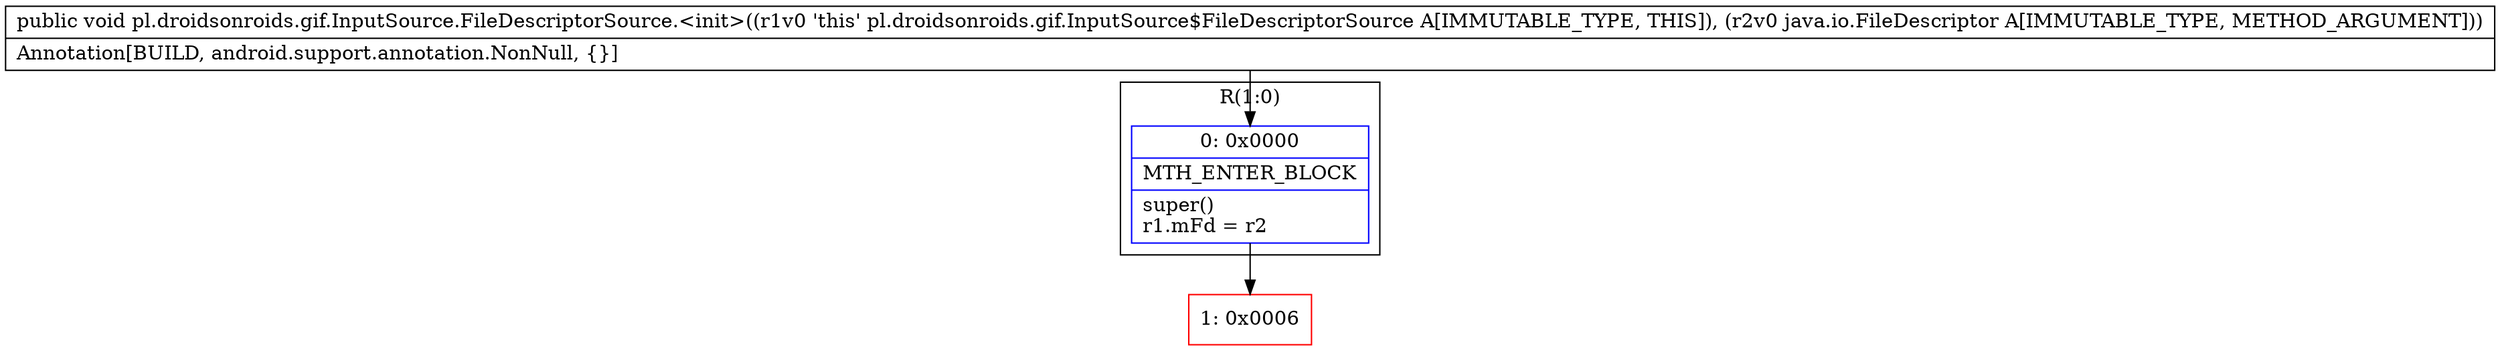 digraph "CFG forpl.droidsonroids.gif.InputSource.FileDescriptorSource.\<init\>(Ljava\/io\/FileDescriptor;)V" {
subgraph cluster_Region_770269371 {
label = "R(1:0)";
node [shape=record,color=blue];
Node_0 [shape=record,label="{0\:\ 0x0000|MTH_ENTER_BLOCK\l|super()\lr1.mFd = r2\l}"];
}
Node_1 [shape=record,color=red,label="{1\:\ 0x0006}"];
MethodNode[shape=record,label="{public void pl.droidsonroids.gif.InputSource.FileDescriptorSource.\<init\>((r1v0 'this' pl.droidsonroids.gif.InputSource$FileDescriptorSource A[IMMUTABLE_TYPE, THIS]), (r2v0 java.io.FileDescriptor A[IMMUTABLE_TYPE, METHOD_ARGUMENT]))  | Annotation[BUILD, android.support.annotation.NonNull, \{\}]\l}"];
MethodNode -> Node_0;
Node_0 -> Node_1;
}

